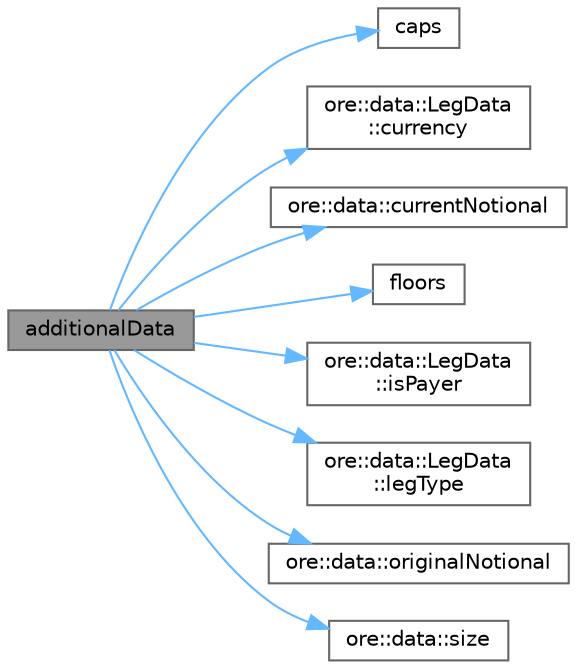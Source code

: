 digraph "additionalData"
{
 // INTERACTIVE_SVG=YES
 // LATEX_PDF_SIZE
  bgcolor="transparent";
  edge [fontname=Helvetica,fontsize=10,labelfontname=Helvetica,labelfontsize=10];
  node [fontname=Helvetica,fontsize=10,shape=box,height=0.2,width=0.4];
  rankdir="LR";
  Node1 [label="additionalData",height=0.2,width=0.4,color="gray40", fillcolor="grey60", style="filled", fontcolor="black",tooltip="returns all additional data returned by the trade once built"];
  Node1 -> Node2 [color="steelblue1",style="solid"];
  Node2 [label="caps",height=0.2,width=0.4,color="grey40", fillcolor="white", style="filled",URL="$classore_1_1data_1_1_cap_floor.html#a8d37a0844a435b4a2f7ce2b6caf2da0b",tooltip=" "];
  Node1 -> Node3 [color="steelblue1",style="solid"];
  Node3 [label="ore::data::LegData\l::currency",height=0.2,width=0.4,color="grey40", fillcolor="white", style="filled",URL="$classore_1_1data_1_1_leg_data.html#a14dac022d83c5fa9597e6344199a41b6",tooltip=" "];
  Node1 -> Node4 [color="steelblue1",style="solid"];
  Node4 [label="ore::data::currentNotional",height=0.2,width=0.4,color="grey40", fillcolor="white", style="filled",URL="$namespaceore_1_1data.html#a43e91fce1c1cb13a28fa91d7d893109d",tooltip=" "];
  Node1 -> Node5 [color="steelblue1",style="solid"];
  Node5 [label="floors",height=0.2,width=0.4,color="grey40", fillcolor="white", style="filled",URL="$classore_1_1data_1_1_cap_floor.html#a01284c48c90b49565d9d5e5de0d9f8ef",tooltip=" "];
  Node1 -> Node6 [color="steelblue1",style="solid"];
  Node6 [label="ore::data::LegData\l::isPayer",height=0.2,width=0.4,color="grey40", fillcolor="white", style="filled",URL="$classore_1_1data_1_1_leg_data.html#a49d5ef4ecab600807fc919eb14ba3513",tooltip=" "];
  Node1 -> Node7 [color="steelblue1",style="solid"];
  Node7 [label="ore::data::LegData\l::legType",height=0.2,width=0.4,color="grey40", fillcolor="white", style="filled",URL="$classore_1_1data_1_1_leg_data.html#a81b9d9c795e1f72812f0da9b14382f4a",tooltip=" "];
  Node1 -> Node8 [color="steelblue1",style="solid"];
  Node8 [label="ore::data::originalNotional",height=0.2,width=0.4,color="grey40", fillcolor="white", style="filled",URL="$namespaceore_1_1data.html#a7cfc87add518625c1375588cf6bedaa8",tooltip=" "];
  Node1 -> Node9 [color="steelblue1",style="solid"];
  Node9 [label="ore::data::size",height=0.2,width=0.4,color="grey40", fillcolor="white", style="filled",URL="$namespaceore_1_1data.html#a777e216dee6069b548bb87da7152699e",tooltip=" "];
}
